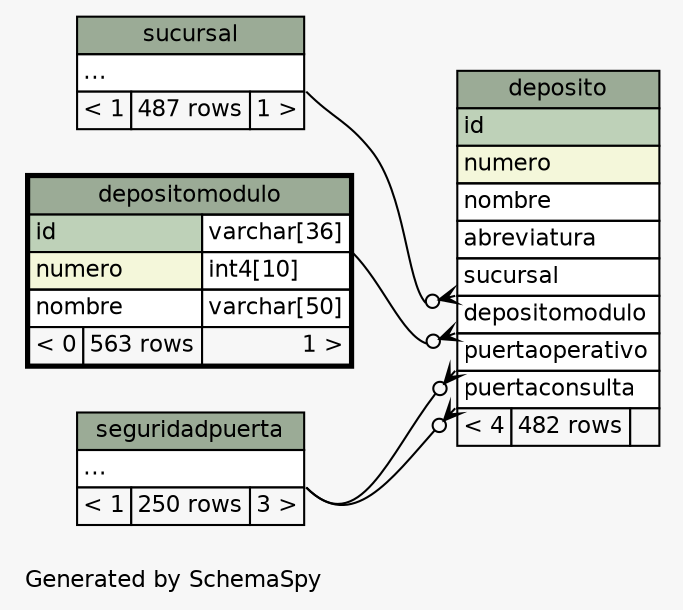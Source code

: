 // dot 2.2.1 on Windows 10 10.0
// SchemaSpy rev 590
digraph "twoDegreesRelationshipsDiagram" {
  graph [
    rankdir="RL"
    bgcolor="#f7f7f7"
    label="\nGenerated by SchemaSpy"
    labeljust="l"
    nodesep="0.18"
    ranksep="0.46"
    fontname="Helvetica"
    fontsize="11"
  ];
  node [
    fontname="Helvetica"
    fontsize="11"
    shape="plaintext"
  ];
  edge [
    arrowsize="0.8"
  ];
  "deposito":"depositomodulo":sw -> "depositomodulo":"id.type":se [arrowhead=none dir=back arrowtail=crowodot];
  "deposito":"puertaconsulta":sw -> "seguridadpuerta":"elipses":se [arrowhead=none dir=back arrowtail=crowodot];
  "deposito":"puertaoperativo":sw -> "seguridadpuerta":"elipses":se [arrowhead=none dir=back arrowtail=crowodot];
  "deposito":"sucursal":sw -> "sucursal":"elipses":se [arrowhead=none dir=back arrowtail=crowodot];
  "deposito" [
    label=<
    <TABLE BORDER="0" CELLBORDER="1" CELLSPACING="0" BGCOLOR="#ffffff">
      <TR><TD COLSPAN="3" BGCOLOR="#9bab96" ALIGN="CENTER">deposito</TD></TR>
      <TR><TD PORT="id" COLSPAN="3" BGCOLOR="#bed1b8" ALIGN="LEFT">id</TD></TR>
      <TR><TD PORT="numero" COLSPAN="3" BGCOLOR="#f4f7da" ALIGN="LEFT">numero</TD></TR>
      <TR><TD PORT="nombre" COLSPAN="3" ALIGN="LEFT">nombre</TD></TR>
      <TR><TD PORT="abreviatura" COLSPAN="3" ALIGN="LEFT">abreviatura</TD></TR>
      <TR><TD PORT="sucursal" COLSPAN="3" ALIGN="LEFT">sucursal</TD></TR>
      <TR><TD PORT="depositomodulo" COLSPAN="3" ALIGN="LEFT">depositomodulo</TD></TR>
      <TR><TD PORT="puertaoperativo" COLSPAN="3" ALIGN="LEFT">puertaoperativo</TD></TR>
      <TR><TD PORT="puertaconsulta" COLSPAN="3" ALIGN="LEFT">puertaconsulta</TD></TR>
      <TR><TD ALIGN="LEFT" BGCOLOR="#f7f7f7">&lt; 4</TD><TD ALIGN="RIGHT" BGCOLOR="#f7f7f7">482 rows</TD><TD ALIGN="RIGHT" BGCOLOR="#f7f7f7">  </TD></TR>
    </TABLE>>
    URL="deposito.html"
    tooltip="deposito"
  ];
  "depositomodulo" [
    label=<
    <TABLE BORDER="2" CELLBORDER="1" CELLSPACING="0" BGCOLOR="#ffffff">
      <TR><TD COLSPAN="3" BGCOLOR="#9bab96" ALIGN="CENTER">depositomodulo</TD></TR>
      <TR><TD PORT="id" COLSPAN="2" BGCOLOR="#bed1b8" ALIGN="LEFT">id</TD><TD PORT="id.type" ALIGN="LEFT">varchar[36]</TD></TR>
      <TR><TD PORT="numero" COLSPAN="2" BGCOLOR="#f4f7da" ALIGN="LEFT">numero</TD><TD PORT="numero.type" ALIGN="LEFT">int4[10]</TD></TR>
      <TR><TD PORT="nombre" COLSPAN="2" ALIGN="LEFT">nombre</TD><TD PORT="nombre.type" ALIGN="LEFT">varchar[50]</TD></TR>
      <TR><TD ALIGN="LEFT" BGCOLOR="#f7f7f7">&lt; 0</TD><TD ALIGN="RIGHT" BGCOLOR="#f7f7f7">563 rows</TD><TD ALIGN="RIGHT" BGCOLOR="#f7f7f7">1 &gt;</TD></TR>
    </TABLE>>
    URL="depositomodulo.html"
    tooltip="depositomodulo"
  ];
  "seguridadpuerta" [
    label=<
    <TABLE BORDER="0" CELLBORDER="1" CELLSPACING="0" BGCOLOR="#ffffff">
      <TR><TD COLSPAN="3" BGCOLOR="#9bab96" ALIGN="CENTER">seguridadpuerta</TD></TR>
      <TR><TD PORT="elipses" COLSPAN="3" ALIGN="LEFT">...</TD></TR>
      <TR><TD ALIGN="LEFT" BGCOLOR="#f7f7f7">&lt; 1</TD><TD ALIGN="RIGHT" BGCOLOR="#f7f7f7">250 rows</TD><TD ALIGN="RIGHT" BGCOLOR="#f7f7f7">3 &gt;</TD></TR>
    </TABLE>>
    URL="seguridadpuerta.html"
    tooltip="seguridadpuerta"
  ];
  "sucursal" [
    label=<
    <TABLE BORDER="0" CELLBORDER="1" CELLSPACING="0" BGCOLOR="#ffffff">
      <TR><TD COLSPAN="3" BGCOLOR="#9bab96" ALIGN="CENTER">sucursal</TD></TR>
      <TR><TD PORT="elipses" COLSPAN="3" ALIGN="LEFT">...</TD></TR>
      <TR><TD ALIGN="LEFT" BGCOLOR="#f7f7f7">&lt; 1</TD><TD ALIGN="RIGHT" BGCOLOR="#f7f7f7">487 rows</TD><TD ALIGN="RIGHT" BGCOLOR="#f7f7f7">1 &gt;</TD></TR>
    </TABLE>>
    URL="sucursal.html"
    tooltip="sucursal"
  ];
}
